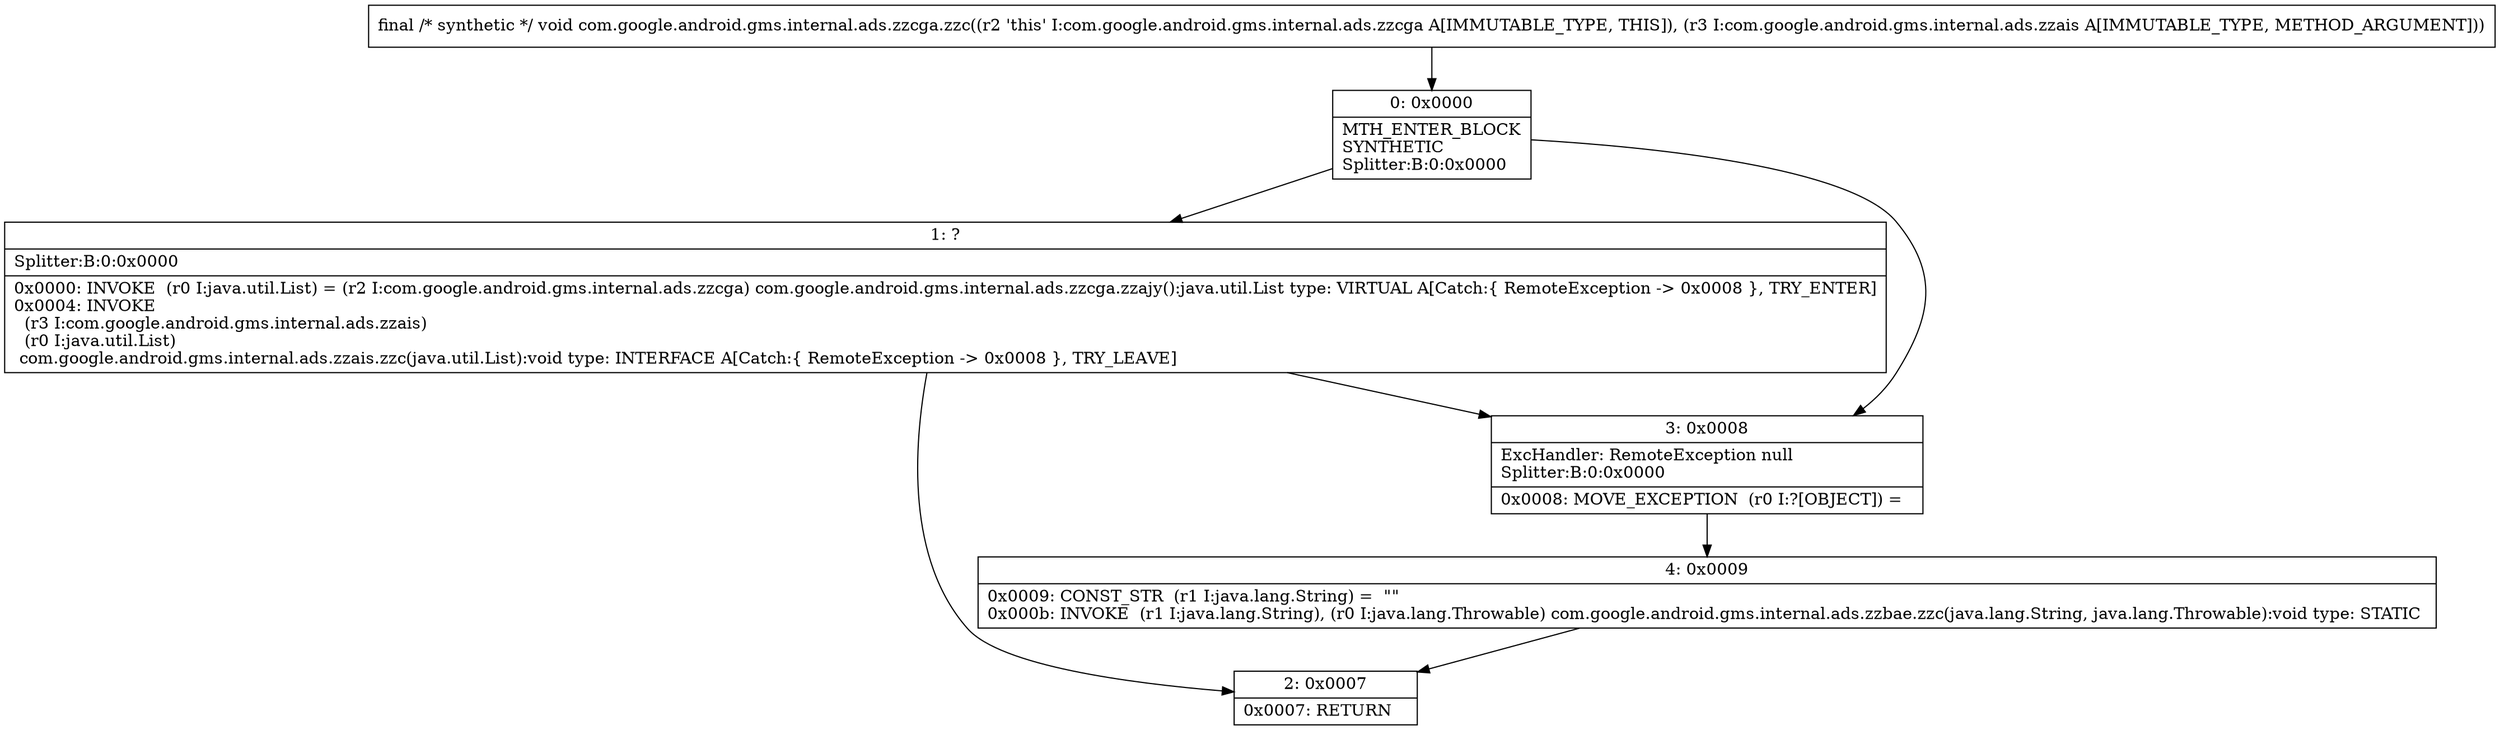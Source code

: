 digraph "CFG forcom.google.android.gms.internal.ads.zzcga.zzc(Lcom\/google\/android\/gms\/internal\/ads\/zzais;)V" {
Node_0 [shape=record,label="{0\:\ 0x0000|MTH_ENTER_BLOCK\lSYNTHETIC\lSplitter:B:0:0x0000\l}"];
Node_1 [shape=record,label="{1\:\ ?|Splitter:B:0:0x0000\l|0x0000: INVOKE  (r0 I:java.util.List) = (r2 I:com.google.android.gms.internal.ads.zzcga) com.google.android.gms.internal.ads.zzcga.zzajy():java.util.List type: VIRTUAL A[Catch:\{ RemoteException \-\> 0x0008 \}, TRY_ENTER]\l0x0004: INVOKE  \l  (r3 I:com.google.android.gms.internal.ads.zzais)\l  (r0 I:java.util.List)\l com.google.android.gms.internal.ads.zzais.zzc(java.util.List):void type: INTERFACE A[Catch:\{ RemoteException \-\> 0x0008 \}, TRY_LEAVE]\l}"];
Node_2 [shape=record,label="{2\:\ 0x0007|0x0007: RETURN   \l}"];
Node_3 [shape=record,label="{3\:\ 0x0008|ExcHandler: RemoteException null\lSplitter:B:0:0x0000\l|0x0008: MOVE_EXCEPTION  (r0 I:?[OBJECT]) =  \l}"];
Node_4 [shape=record,label="{4\:\ 0x0009|0x0009: CONST_STR  (r1 I:java.lang.String) =  \"\" \l0x000b: INVOKE  (r1 I:java.lang.String), (r0 I:java.lang.Throwable) com.google.android.gms.internal.ads.zzbae.zzc(java.lang.String, java.lang.Throwable):void type: STATIC \l}"];
MethodNode[shape=record,label="{final \/* synthetic *\/ void com.google.android.gms.internal.ads.zzcga.zzc((r2 'this' I:com.google.android.gms.internal.ads.zzcga A[IMMUTABLE_TYPE, THIS]), (r3 I:com.google.android.gms.internal.ads.zzais A[IMMUTABLE_TYPE, METHOD_ARGUMENT])) }"];
MethodNode -> Node_0;
Node_0 -> Node_1;
Node_0 -> Node_3;
Node_1 -> Node_2;
Node_1 -> Node_3;
Node_3 -> Node_4;
Node_4 -> Node_2;
}

